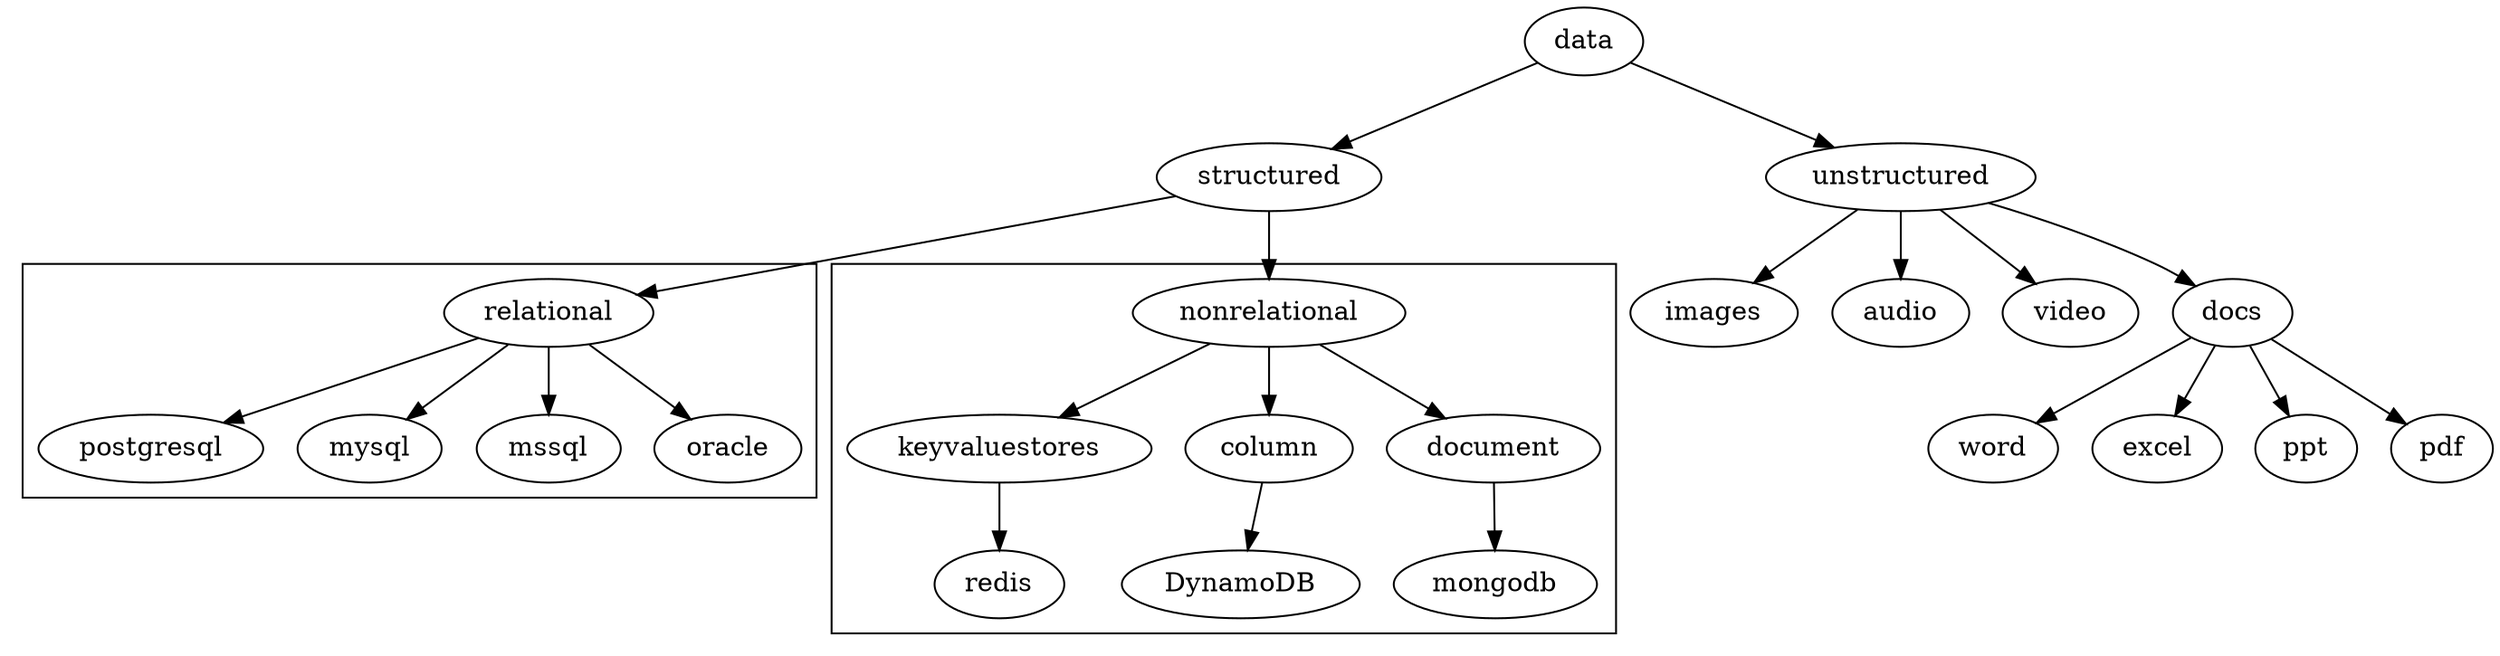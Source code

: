 digraph G {

	data;
	data -> structured;
	data -> unstructured;

	unstructured -> images;
	unstructured -> audio;
	unstructured -> video;
	unstructured -> docs;
	docs -> word;
	docs -> excel;
	docs -> ppt;
	docs -> pdf;
	
	structured -> relational;
	subgraph cluster_sql{
	relational -> postgresql;
	relational -> mysql;
	relational -> mssql;
	relational -> oracle;
	}
		structured -> nonrelational;
	subgraph cluster_nosql {
	nonrelational -> keyvaluestores;
	keyvaluestores -> redis;
	
	nonrelational -> column;
	column -> DynamoDB;
	
	nonrelational -> document;
	document -> mongodb;
}	
}